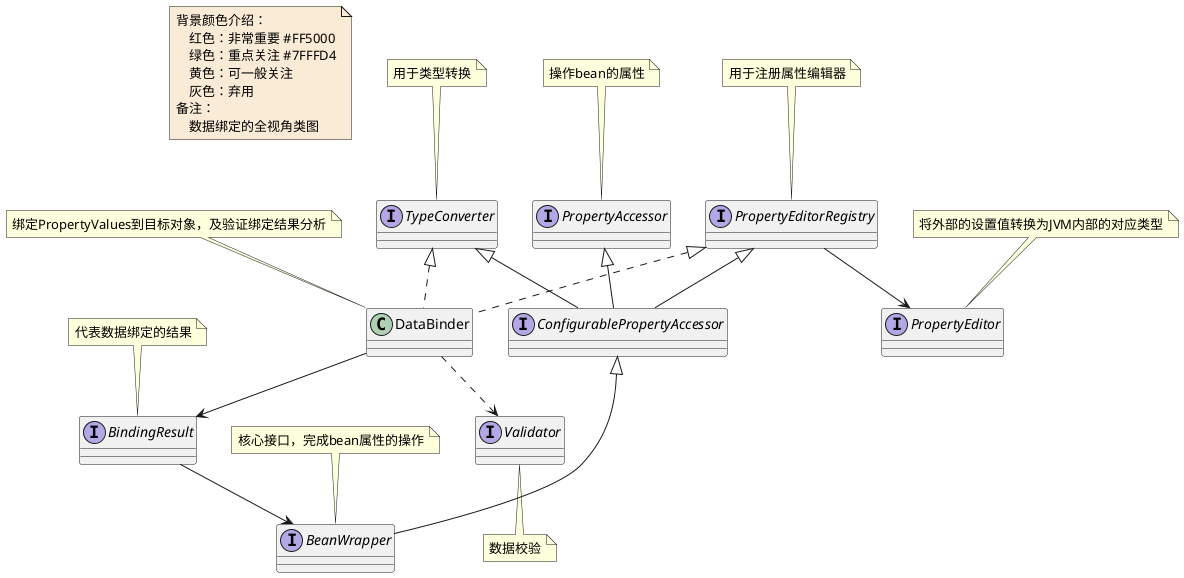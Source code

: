 @startuml

note  as N1 #FAEBD7
    背景颜色介绍：
        红色：非常重要 #FF5000
        绿色：重点关注 #7FFFD4
        黄色：可一般关注
        灰色：弃用
    备注：
        数据绑定的全视角类图
end note



interface BeanWrapper
note top : 核心接口，完成bean属性的操作

interface BindingResult
note top :代表数据绑定的结果



class DataBinder
note top :绑定PropertyValues到目标对象，及验证绑定结果分析


interface PropertyAccessor
note top : 操作bean的属性
interface ConfigurablePropertyAccessor

interface PropertyEditor
note top : 将外部的设置值转换为JVM内部的对应类型

interface PropertyEditorRegistry
note top : 用于注册属性编辑器

interface TypeConverter
note top : 用于类型转换

interface Validator
note bottom : 数据校验


BindingResult --> BeanWrapper


ConfigurablePropertyAccessor <|-- BeanWrapper




DataBinder -->  BindingResult
DataBinder ..>  Validator


PropertyAccessor <|-- ConfigurablePropertyAccessor

PropertyEditorRegistry <|-- ConfigurablePropertyAccessor
PropertyEditorRegistry <|.. DataBinder
PropertyEditorRegistry --> PropertyEditor


TypeConverter <|-- ConfigurablePropertyAccessor
TypeConverter <|.. DataBinder























@enduml